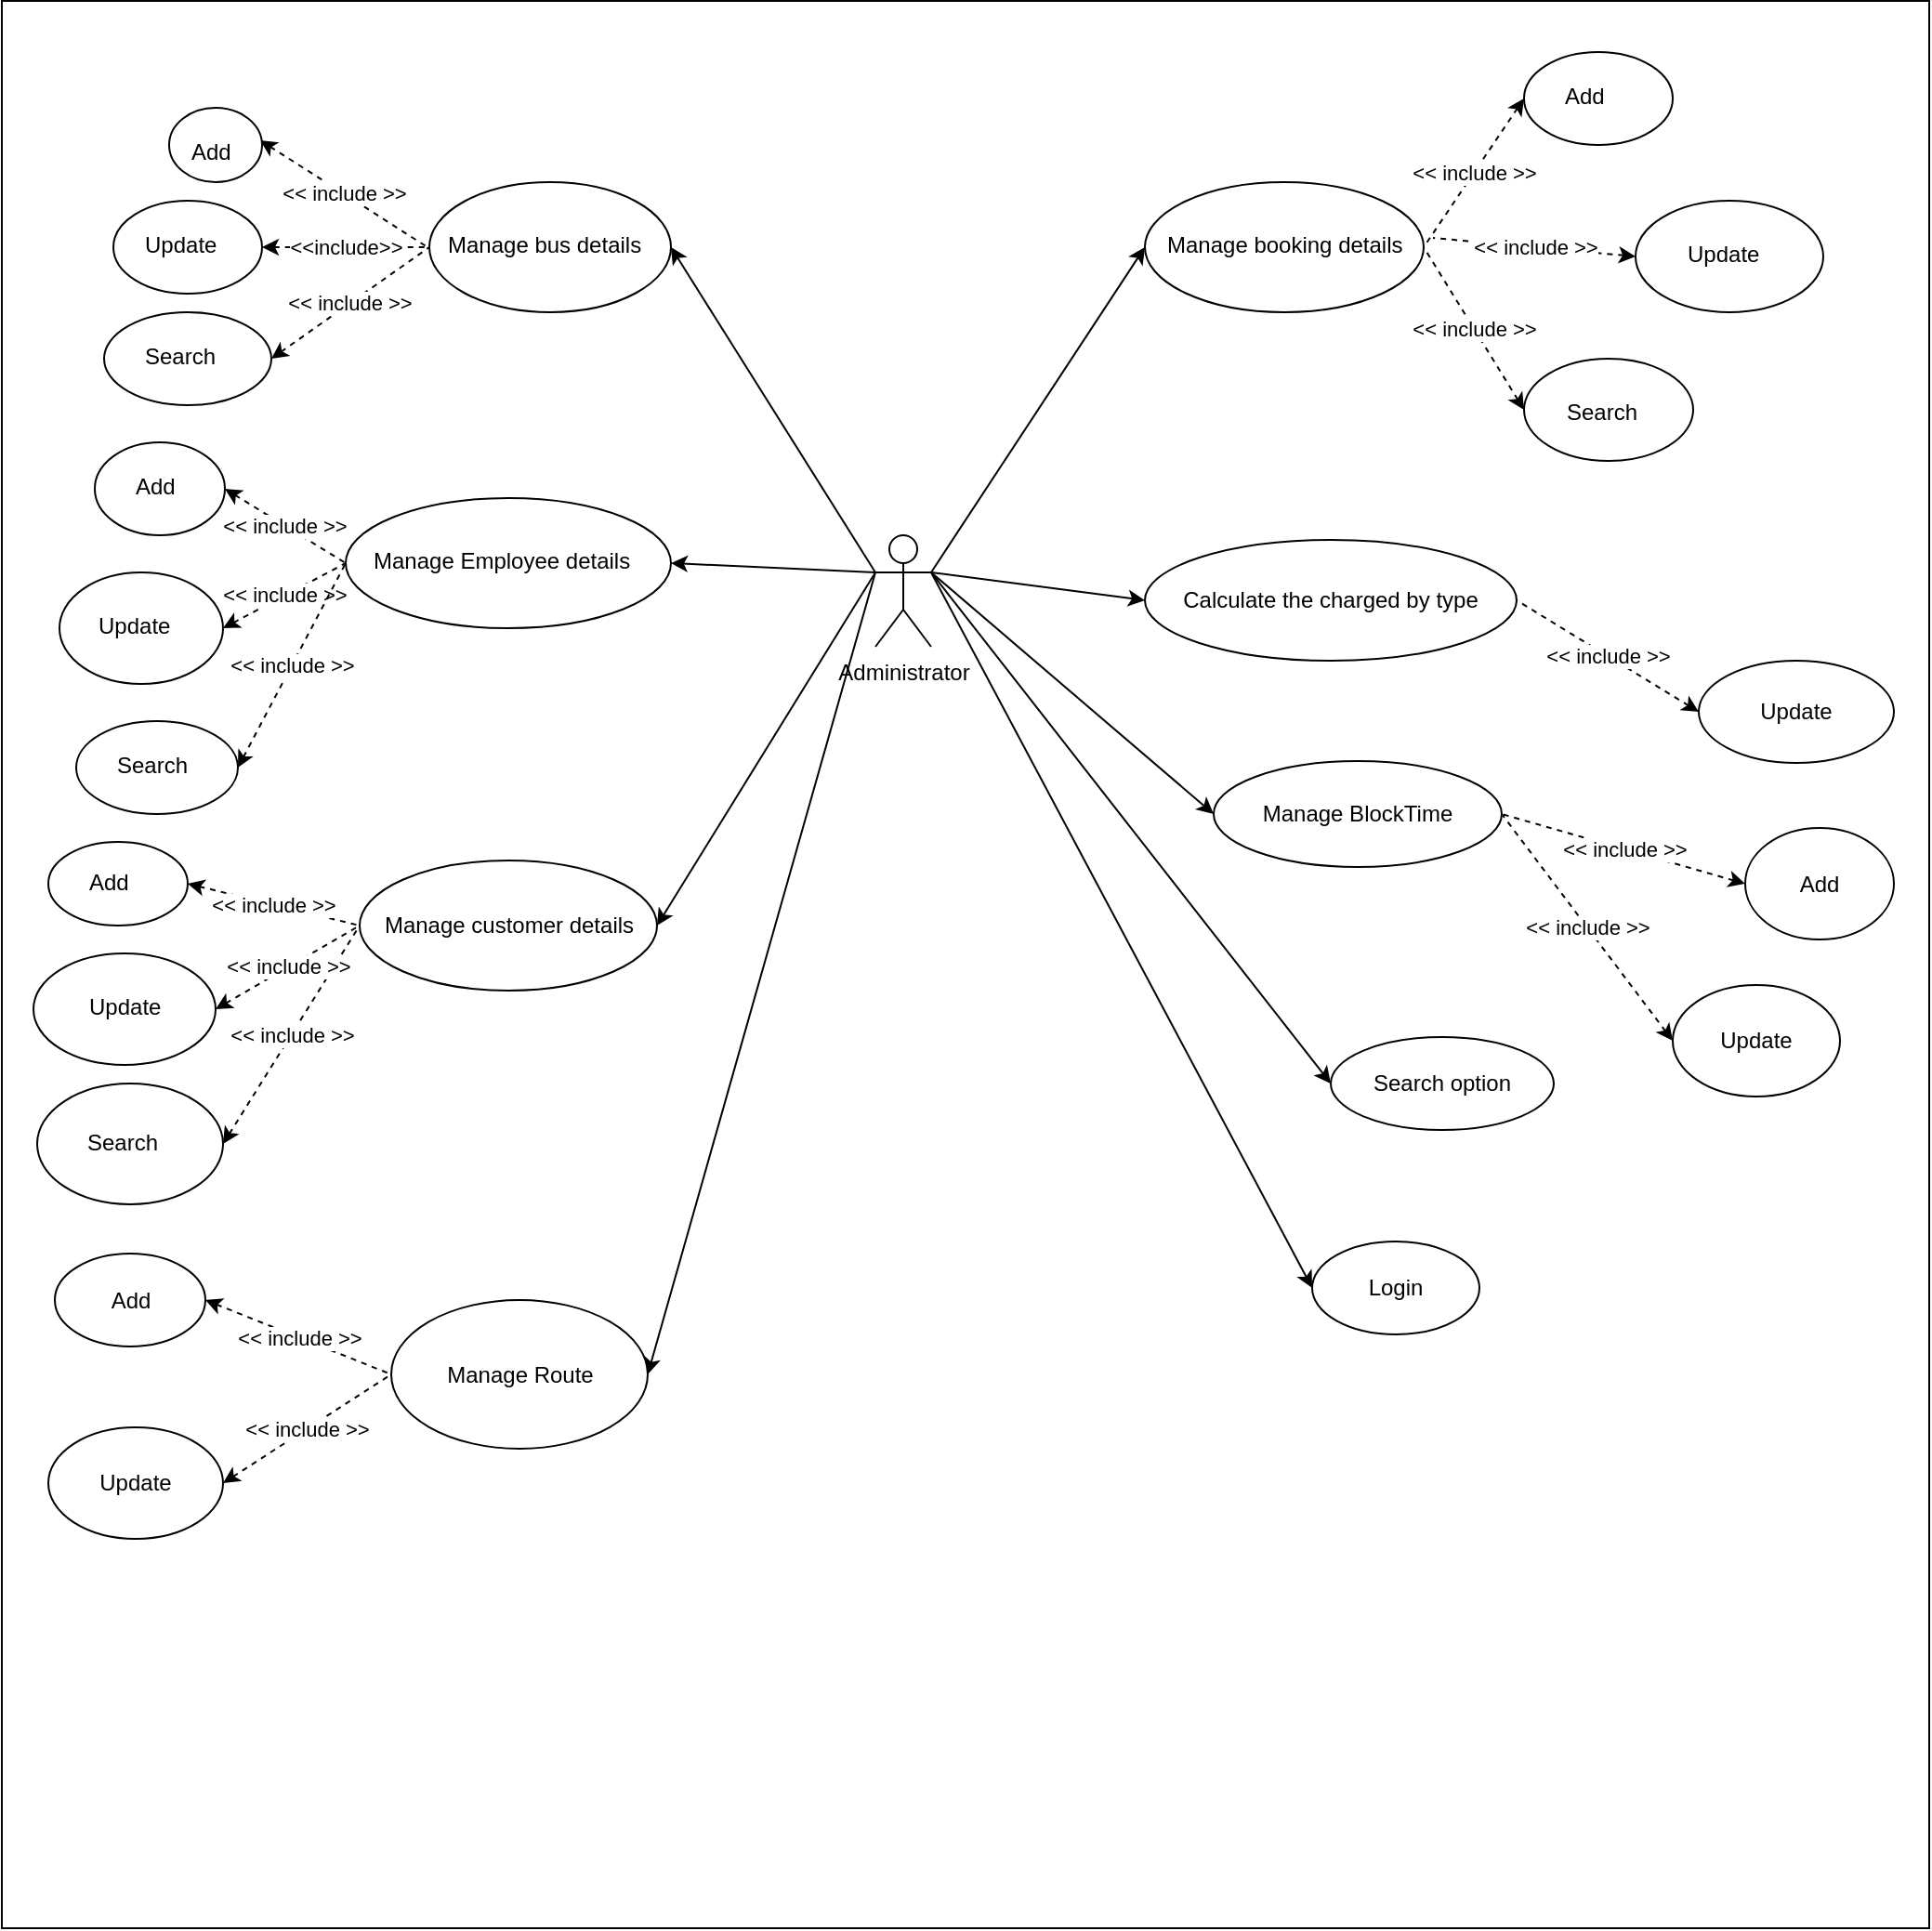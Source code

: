 <mxfile version="12.1.9" type="device" pages="1"><diagram id="KGZ25tUmdtfpaK35A5GJ" name="Use Case Administrator"><mxGraphModel dx="1874" dy="566" grid="1" gridSize="10" guides="1" tooltips="1" connect="1" arrows="1" fold="1" page="1" pageScale="1" pageWidth="850" pageHeight="1100" math="0" shadow="0"><root><mxCell id="0"/><mxCell id="1" parent="0"/><mxCell id="w3fNDfJdYl4mkdTMf16w-3" value="" style="whiteSpace=wrap;html=1;aspect=fixed;" parent="1" vertex="1"><mxGeometry x="-10" y="62.5" width="1037" height="1037" as="geometry"/></mxCell><mxCell id="w3fNDfJdYl4mkdTMf16w-6" value="Administrator" style="shape=umlActor;verticalLabelPosition=bottom;labelBackgroundColor=#ffffff;verticalAlign=top;html=1;outlineConnect=0;" parent="1" vertex="1"><mxGeometry x="460" y="350" width="30" height="60" as="geometry"/></mxCell><mxCell id="w3fNDfJdYl4mkdTMf16w-7" value="" style="endArrow=classic;html=1;exitX=0;exitY=0.333;exitDx=0;exitDy=0;exitPerimeter=0;entryX=1;entryY=0.5;entryDx=0;entryDy=0;" parent="1" source="w3fNDfJdYl4mkdTMf16w-6" target="w3fNDfJdYl4mkdTMf16w-8" edge="1"><mxGeometry width="50" height="50" relative="1" as="geometry"><mxPoint x="290" y="330" as="sourcePoint"/><mxPoint x="340" y="280" as="targetPoint"/></mxGeometry></mxCell><mxCell id="w3fNDfJdYl4mkdTMf16w-8" value="" style="ellipse;whiteSpace=wrap;html=1;" parent="1" vertex="1"><mxGeometry x="220" y="160" width="130" height="70" as="geometry"/></mxCell><mxCell id="w3fNDfJdYl4mkdTMf16w-10" value="Manage bus details" style="text;html=1;" parent="1" vertex="1"><mxGeometry x="227.5" y="180" width="115" height="30" as="geometry"/></mxCell><mxCell id="w3fNDfJdYl4mkdTMf16w-11" value="&amp;lt;&amp;lt; include &amp;gt;&amp;gt;" style="endArrow=none;dashed=1;html=1;exitX=1;exitY=0.25;exitDx=0;exitDy=0;entryX=0;entryY=0.5;entryDx=0;entryDy=0;startArrow=classic;startFill=1;" parent="1" edge="1"><mxGeometry width="50" height="50" relative="1" as="geometry"><mxPoint x="129" y="137.5" as="sourcePoint"/><mxPoint x="219" y="195" as="targetPoint"/></mxGeometry></mxCell><mxCell id="w3fNDfJdYl4mkdTMf16w-12" value="&amp;lt;&amp;lt;include&amp;gt;&amp;gt;" style="endArrow=none;dashed=1;html=1;exitX=1;exitY=0.5;exitDx=0;exitDy=0;entryX=0;entryY=0.5;entryDx=0;entryDy=0;startArrow=classic;startFill=1;" parent="1" source="w3fNDfJdYl4mkdTMf16w-15" target="w3fNDfJdYl4mkdTMf16w-8" edge="1"><mxGeometry width="50" height="50" relative="1" as="geometry"><mxPoint x="260" y="450" as="sourcePoint"/><mxPoint x="310" y="400" as="targetPoint"/></mxGeometry></mxCell><mxCell id="w3fNDfJdYl4mkdTMf16w-13" value="&amp;lt;&amp;lt; include &amp;gt;&amp;gt;" style="endArrow=none;dashed=1;html=1;exitX=1;exitY=0.5;exitDx=0;exitDy=0;entryX=0;entryY=0.5;entryDx=0;entryDy=0;startArrow=classic;startFill=1;" parent="1" source="w3fNDfJdYl4mkdTMf16w-16" target="w3fNDfJdYl4mkdTMf16w-8" edge="1"><mxGeometry width="50" height="50" relative="1" as="geometry"><mxPoint x="220" y="600" as="sourcePoint"/><mxPoint x="270" y="550" as="targetPoint"/></mxGeometry></mxCell><mxCell id="w3fNDfJdYl4mkdTMf16w-14" value="" style="ellipse;whiteSpace=wrap;html=1;" parent="1" vertex="1"><mxGeometry x="80" y="120" width="50" height="40" as="geometry"/></mxCell><mxCell id="w3fNDfJdYl4mkdTMf16w-15" value="" style="ellipse;whiteSpace=wrap;html=1;" parent="1" vertex="1"><mxGeometry x="50" y="170" width="80" height="50" as="geometry"/></mxCell><mxCell id="w3fNDfJdYl4mkdTMf16w-16" value="" style="ellipse;whiteSpace=wrap;html=1;" parent="1" vertex="1"><mxGeometry x="45" y="230" width="90" height="50" as="geometry"/></mxCell><mxCell id="w3fNDfJdYl4mkdTMf16w-17" value="Add" style="text;html=1;" parent="1" vertex="1"><mxGeometry x="90" y="130" width="40" height="30" as="geometry"/></mxCell><mxCell id="w3fNDfJdYl4mkdTMf16w-18" value="Update" style="text;html=1;" parent="1" vertex="1"><mxGeometry x="65" y="180" width="50" height="30" as="geometry"/></mxCell><mxCell id="w3fNDfJdYl4mkdTMf16w-19" value="Search" style="text;html=1;" parent="1" vertex="1"><mxGeometry x="65" y="240" width="50" height="30" as="geometry"/></mxCell><mxCell id="w3fNDfJdYl4mkdTMf16w-22" value="" style="ellipse;whiteSpace=wrap;html=1;" parent="1" vertex="1"><mxGeometry x="175" y="330" width="175" height="70" as="geometry"/></mxCell><mxCell id="w3fNDfJdYl4mkdTMf16w-23" value="Manage Employee details" style="text;html=1;" parent="1" vertex="1"><mxGeometry x="187.5" y="350" width="150" height="30" as="geometry"/></mxCell><mxCell id="w3fNDfJdYl4mkdTMf16w-25" value="" style="endArrow=classic;html=1;exitX=0;exitY=0.333;exitDx=0;exitDy=0;exitPerimeter=0;entryX=1;entryY=0.5;entryDx=0;entryDy=0;" parent="1" source="w3fNDfJdYl4mkdTMf16w-6" target="w3fNDfJdYl4mkdTMf16w-22" edge="1"><mxGeometry width="50" height="50" relative="1" as="geometry"><mxPoint x="160" y="610" as="sourcePoint"/><mxPoint x="210" y="560" as="targetPoint"/></mxGeometry></mxCell><mxCell id="w3fNDfJdYl4mkdTMf16w-26" value="" style="ellipse;whiteSpace=wrap;html=1;" parent="1" vertex="1"><mxGeometry x="40" y="300" width="70" height="50" as="geometry"/></mxCell><mxCell id="w3fNDfJdYl4mkdTMf16w-27" value="" style="ellipse;whiteSpace=wrap;html=1;" parent="1" vertex="1"><mxGeometry x="21" y="370" width="88" height="60" as="geometry"/></mxCell><mxCell id="w3fNDfJdYl4mkdTMf16w-28" value="" style="ellipse;whiteSpace=wrap;html=1;" parent="1" vertex="1"><mxGeometry x="30" y="450" width="87" height="50" as="geometry"/></mxCell><mxCell id="w3fNDfJdYl4mkdTMf16w-30" value="Add" style="text;html=1;" parent="1" vertex="1"><mxGeometry x="60" y="310" width="40" height="30" as="geometry"/></mxCell><mxCell id="w3fNDfJdYl4mkdTMf16w-31" value="Update" style="text;html=1;" parent="1" vertex="1"><mxGeometry x="40" y="385" width="50" height="30" as="geometry"/></mxCell><mxCell id="w3fNDfJdYl4mkdTMf16w-32" value="Search" style="text;html=1;" parent="1" vertex="1"><mxGeometry x="50" y="460" width="50" height="30" as="geometry"/></mxCell><mxCell id="w3fNDfJdYl4mkdTMf16w-36" value="&amp;lt;&amp;lt; include &amp;gt;&amp;gt;" style="endArrow=none;dashed=1;html=1;entryX=0;entryY=0.5;entryDx=0;entryDy=0;exitX=1;exitY=0.5;exitDx=0;exitDy=0;startArrow=classic;startFill=1;" parent="1" source="w3fNDfJdYl4mkdTMf16w-26" target="w3fNDfJdYl4mkdTMf16w-22" edge="1"><mxGeometry width="50" height="50" relative="1" as="geometry"><mxPoint x="170" y="480" as="sourcePoint"/><mxPoint x="220" y="430" as="targetPoint"/></mxGeometry></mxCell><mxCell id="w3fNDfJdYl4mkdTMf16w-37" value="&amp;lt;&amp;lt; include &amp;gt;&amp;gt;" style="endArrow=none;dashed=1;html=1;entryX=0;entryY=0.5;entryDx=0;entryDy=0;exitX=1;exitY=0.5;exitDx=0;exitDy=0;startArrow=classic;startFill=1;" parent="1" source="w3fNDfJdYl4mkdTMf16w-27" target="w3fNDfJdYl4mkdTMf16w-22" edge="1"><mxGeometry width="50" height="50" relative="1" as="geometry"><mxPoint x="120" y="520" as="sourcePoint"/><mxPoint x="170" y="470" as="targetPoint"/></mxGeometry></mxCell><mxCell id="w3fNDfJdYl4mkdTMf16w-38" value="&amp;lt;&amp;lt; include &amp;gt;&amp;gt;" style="endArrow=none;dashed=1;html=1;exitX=1;exitY=0.5;exitDx=0;exitDy=0;entryX=0;entryY=0.5;entryDx=0;entryDy=0;startArrow=classic;startFill=1;" parent="1" source="w3fNDfJdYl4mkdTMf16w-28" target="w3fNDfJdYl4mkdTMf16w-22" edge="1"><mxGeometry width="50" height="50" relative="1" as="geometry"><mxPoint x="200" y="560" as="sourcePoint"/><mxPoint x="250" y="510" as="targetPoint"/></mxGeometry></mxCell><mxCell id="w3fNDfJdYl4mkdTMf16w-39" value="&lt;span style=&quot;text-align: left&quot;&gt;Manage customer details&lt;/span&gt;" style="ellipse;whiteSpace=wrap;html=1;" parent="1" vertex="1"><mxGeometry x="182.5" y="525" width="160" height="70" as="geometry"/></mxCell><mxCell id="w3fNDfJdYl4mkdTMf16w-41" value="" style="endArrow=classic;html=1;entryX=1;entryY=0.5;entryDx=0;entryDy=0;exitX=0;exitY=0.333;exitDx=0;exitDy=0;exitPerimeter=0;" parent="1" source="w3fNDfJdYl4mkdTMf16w-6" target="w3fNDfJdYl4mkdTMf16w-39" edge="1"><mxGeometry width="50" height="50" relative="1" as="geometry"><mxPoint x="370" y="590" as="sourcePoint"/><mxPoint x="420" y="540" as="targetPoint"/></mxGeometry></mxCell><mxCell id="w3fNDfJdYl4mkdTMf16w-42" value="" style="ellipse;whiteSpace=wrap;html=1;" parent="1" vertex="1"><mxGeometry x="7" y="575" width="98" height="60" as="geometry"/></mxCell><mxCell id="w3fNDfJdYl4mkdTMf16w-43" value="" style="ellipse;whiteSpace=wrap;html=1;" parent="1" vertex="1"><mxGeometry x="9" y="645" width="100" height="65" as="geometry"/></mxCell><mxCell id="w3fNDfJdYl4mkdTMf16w-44" value="" style="ellipse;whiteSpace=wrap;html=1;" parent="1" vertex="1"><mxGeometry x="15" y="515" width="75" height="45" as="geometry"/></mxCell><mxCell id="w3fNDfJdYl4mkdTMf16w-45" value="Add" style="text;html=1;" parent="1" vertex="1"><mxGeometry x="35" y="522.5" width="40" height="30" as="geometry"/></mxCell><mxCell id="w3fNDfJdYl4mkdTMf16w-46" value="Update" style="text;html=1;" parent="1" vertex="1"><mxGeometry x="35" y="590" width="50" height="30" as="geometry"/></mxCell><mxCell id="w3fNDfJdYl4mkdTMf16w-47" value="Search" style="text;html=1;" parent="1" vertex="1"><mxGeometry x="34" y="662.5" width="50" height="30" as="geometry"/></mxCell><mxCell id="w3fNDfJdYl4mkdTMf16w-48" value="&amp;lt;&amp;lt; include &amp;gt;&amp;gt;" style="endArrow=none;dashed=1;html=1;exitX=1;exitY=0.5;exitDx=0;exitDy=0;entryX=0;entryY=0.5;entryDx=0;entryDy=0;startArrow=classic;startFill=1;" parent="1" source="w3fNDfJdYl4mkdTMf16w-44" target="w3fNDfJdYl4mkdTMf16w-39" edge="1"><mxGeometry width="50" height="50" relative="1" as="geometry"><mxPoint x="140" y="710" as="sourcePoint"/><mxPoint x="190" y="660" as="targetPoint"/></mxGeometry></mxCell><mxCell id="w3fNDfJdYl4mkdTMf16w-49" value="&amp;lt;&amp;lt; include &amp;gt;&amp;gt;" style="endArrow=none;dashed=1;html=1;exitX=1;exitY=0.5;exitDx=0;exitDy=0;entryX=0;entryY=0.5;entryDx=0;entryDy=0;startArrow=classic;startFill=1;" parent="1" source="w3fNDfJdYl4mkdTMf16w-43" target="w3fNDfJdYl4mkdTMf16w-39" edge="1"><mxGeometry width="50" height="50" relative="1" as="geometry"><mxPoint x="202.5" y="695" as="sourcePoint"/><mxPoint x="252.5" y="645" as="targetPoint"/></mxGeometry></mxCell><mxCell id="w3fNDfJdYl4mkdTMf16w-50" value="&amp;lt;&amp;lt; include &amp;gt;&amp;gt;" style="endArrow=none;dashed=1;html=1;entryX=0;entryY=0.5;entryDx=0;entryDy=0;exitX=1;exitY=0.5;exitDx=0;exitDy=0;startArrow=classic;startFill=1;" parent="1" source="w3fNDfJdYl4mkdTMf16w-42" target="w3fNDfJdYl4mkdTMf16w-39" edge="1"><mxGeometry width="50" height="50" relative="1" as="geometry"><mxPoint x="100" y="830" as="sourcePoint"/><mxPoint x="150" y="780" as="targetPoint"/></mxGeometry></mxCell><mxCell id="w3fNDfJdYl4mkdTMf16w-51" value="" style="endArrow=classic;html=1;entryX=0;entryY=0.5;entryDx=0;entryDy=0;exitX=1;exitY=0.333;exitDx=0;exitDy=0;exitPerimeter=0;" parent="1" source="w3fNDfJdYl4mkdTMf16w-6" target="w3fNDfJdYl4mkdTMf16w-52" edge="1"><mxGeometry width="50" height="50" relative="1" as="geometry"><mxPoint x="490" y="370" as="sourcePoint"/><mxPoint x="540" y="320" as="targetPoint"/></mxGeometry></mxCell><mxCell id="w3fNDfJdYl4mkdTMf16w-52" value="Login" style="ellipse;whiteSpace=wrap;html=1;" parent="1" vertex="1"><mxGeometry x="695" y="730" width="90" height="50" as="geometry"/></mxCell><mxCell id="w3fNDfJdYl4mkdTMf16w-54" value="" style="ellipse;whiteSpace=wrap;html=1;" parent="1" vertex="1"><mxGeometry x="605" y="160" width="150" height="70" as="geometry"/></mxCell><mxCell id="w3fNDfJdYl4mkdTMf16w-55" value="Manage booking details" style="text;html=1;" parent="1" vertex="1"><mxGeometry x="615" y="180" width="125" height="30" as="geometry"/></mxCell><mxCell id="w3fNDfJdYl4mkdTMf16w-56" value="" style="endArrow=classic;html=1;exitX=1;exitY=0.333;exitDx=0;exitDy=0;exitPerimeter=0;entryX=0;entryY=0.5;entryDx=0;entryDy=0;" parent="1" source="w3fNDfJdYl4mkdTMf16w-6" target="w3fNDfJdYl4mkdTMf16w-54" edge="1"><mxGeometry width="50" height="50" relative="1" as="geometry"><mxPoint x="540" y="380" as="sourcePoint"/><mxPoint x="590" y="330" as="targetPoint"/></mxGeometry></mxCell><mxCell id="w3fNDfJdYl4mkdTMf16w-57" value="" style="ellipse;whiteSpace=wrap;html=1;" parent="1" vertex="1"><mxGeometry x="809" y="90" width="80" height="50" as="geometry"/></mxCell><mxCell id="w3fNDfJdYl4mkdTMf16w-59" value="" style="ellipse;whiteSpace=wrap;html=1;" parent="1" vertex="1"><mxGeometry x="809" y="255" width="91" height="55" as="geometry"/></mxCell><mxCell id="w3fNDfJdYl4mkdTMf16w-60" value="Add" style="text;html=1;" parent="1" vertex="1"><mxGeometry x="829" y="100" width="40" height="30" as="geometry"/></mxCell><mxCell id="w3fNDfJdYl4mkdTMf16w-64" value="&amp;lt;&amp;lt; include &amp;gt;&amp;gt;" style="endArrow=none;dashed=1;html=1;entryX=1;entryY=0.5;entryDx=0;entryDy=0;startArrow=classic;startFill=1;exitX=0;exitY=0.5;exitDx=0;exitDy=0;" parent="1" source="w3fNDfJdYl4mkdTMf16w-57" target="w3fNDfJdYl4mkdTMf16w-54" edge="1"><mxGeometry width="50" height="50" relative="1" as="geometry"><mxPoint x="810" y="120" as="sourcePoint"/><mxPoint x="810" y="250" as="targetPoint"/></mxGeometry></mxCell><mxCell id="w3fNDfJdYl4mkdTMf16w-65" value="" style="ellipse;whiteSpace=wrap;html=1;" parent="1" vertex="1"><mxGeometry x="869" y="170" width="101" height="60" as="geometry"/></mxCell><mxCell id="w3fNDfJdYl4mkdTMf16w-66" value="&amp;lt;&amp;lt; include &amp;gt;&amp;gt;" style="endArrow=none;dashed=1;html=1;exitX=0;exitY=0.5;exitDx=0;exitDy=0;startArrow=classic;startFill=1;" parent="1" source="w3fNDfJdYl4mkdTMf16w-65" edge="1"><mxGeometry width="50" height="50" relative="1" as="geometry"><mxPoint x="710" y="350" as="sourcePoint"/><mxPoint x="760" y="190" as="targetPoint"/></mxGeometry></mxCell><mxCell id="w3fNDfJdYl4mkdTMf16w-67" value="Update" style="text;html=1;" parent="1" vertex="1"><mxGeometry x="894.5" y="185" width="50" height="30" as="geometry"/></mxCell><mxCell id="w3fNDfJdYl4mkdTMf16w-68" value="&amp;lt;&amp;lt; include &amp;gt;&amp;gt;" style="endArrow=none;dashed=1;html=1;entryX=1;entryY=0.5;entryDx=0;entryDy=0;exitX=0;exitY=0.5;exitDx=0;exitDy=0;startArrow=classic;startFill=1;" parent="1" source="w3fNDfJdYl4mkdTMf16w-59" target="w3fNDfJdYl4mkdTMf16w-54" edge="1"><mxGeometry width="50" height="50" relative="1" as="geometry"><mxPoint x="650" y="310" as="sourcePoint"/><mxPoint x="700" y="260" as="targetPoint"/></mxGeometry></mxCell><mxCell id="w3fNDfJdYl4mkdTMf16w-69" value="Search" style="text;html=1;" parent="1" vertex="1"><mxGeometry x="829.5" y="270" width="50" height="30" as="geometry"/></mxCell><mxCell id="w3fNDfJdYl4mkdTMf16w-83" value="&lt;span style=&quot;text-align: left&quot;&gt;Calculate the charged by type&lt;/span&gt;" style="ellipse;whiteSpace=wrap;html=1;" parent="1" vertex="1"><mxGeometry x="605" y="352.5" width="200" height="65" as="geometry"/></mxCell><mxCell id="w3fNDfJdYl4mkdTMf16w-84" value="" style="endArrow=classic;html=1;entryX=0;entryY=0.5;entryDx=0;entryDy=0;" parent="1" target="w3fNDfJdYl4mkdTMf16w-83" edge="1"><mxGeometry width="50" height="50" relative="1" as="geometry"><mxPoint x="490" y="370" as="sourcePoint"/><mxPoint x="630" y="460" as="targetPoint"/></mxGeometry></mxCell><mxCell id="w3fNDfJdYl4mkdTMf16w-86" value="&amp;lt;&amp;lt; include &amp;gt;&amp;gt;" style="endArrow=none;dashed=1;html=1;exitX=0;exitY=0.5;exitDx=0;exitDy=0;entryX=1;entryY=0.5;entryDx=0;entryDy=0;startArrow=classic;startFill=1;" parent="1" source="w3fNDfJdYl4mkdTMf16w-87" target="w3fNDfJdYl4mkdTMf16w-83" edge="1"><mxGeometry width="50" height="50" relative="1" as="geometry"><mxPoint x="740" y="640" as="sourcePoint"/><mxPoint x="790" y="590" as="targetPoint"/></mxGeometry></mxCell><mxCell id="w3fNDfJdYl4mkdTMf16w-87" value="&lt;span style=&quot;text-align: left&quot;&gt;Update&lt;/span&gt;" style="ellipse;whiteSpace=wrap;html=1;" parent="1" vertex="1"><mxGeometry x="903" y="417.5" width="105" height="55" as="geometry"/></mxCell><mxCell id="w3fNDfJdYl4mkdTMf16w-89" value="&lt;span style=&quot;text-align: left&quot;&gt;Manage BlockTime&lt;/span&gt;" style="ellipse;whiteSpace=wrap;html=1;" parent="1" vertex="1"><mxGeometry x="642" y="471.5" width="155" height="57" as="geometry"/></mxCell><mxCell id="w3fNDfJdYl4mkdTMf16w-91" value="" style="endArrow=classic;html=1;entryX=0;entryY=0.5;entryDx=0;entryDy=0;exitX=1;exitY=0.333;exitDx=0;exitDy=0;exitPerimeter=0;" parent="1" source="w3fNDfJdYl4mkdTMf16w-6" target="w3fNDfJdYl4mkdTMf16w-89" edge="1"><mxGeometry width="50" height="50" relative="1" as="geometry"><mxPoint x="500" y="380" as="sourcePoint"/><mxPoint x="670" y="570" as="targetPoint"/></mxGeometry></mxCell><mxCell id="w3fNDfJdYl4mkdTMf16w-92" value="&amp;lt;&amp;lt; include &amp;gt;&amp;gt;" style="endArrow=none;dashed=1;html=1;exitX=0;exitY=0.5;exitDx=0;exitDy=0;entryX=1;entryY=0.5;entryDx=0;entryDy=0;startArrow=classic;startFill=1;" parent="1" source="w3fNDfJdYl4mkdTMf16w-94" target="w3fNDfJdYl4mkdTMf16w-89" edge="1"><mxGeometry width="50" height="50" relative="1" as="geometry"><mxPoint x="890" y="710" as="sourcePoint"/><mxPoint x="940" y="660" as="targetPoint"/></mxGeometry></mxCell><mxCell id="w3fNDfJdYl4mkdTMf16w-93" value="&amp;lt;&amp;lt; include &amp;gt;&amp;gt;" style="endArrow=none;dashed=1;html=1;exitX=0;exitY=0.5;exitDx=0;exitDy=0;entryX=1;entryY=0.5;entryDx=0;entryDy=0;startArrow=classic;startFill=1;" parent="1" source="w3fNDfJdYl4mkdTMf16w-95" target="w3fNDfJdYl4mkdTMf16w-89" edge="1"><mxGeometry width="50" height="50" relative="1" as="geometry"><mxPoint x="870" y="830" as="sourcePoint"/><mxPoint x="920" y="780" as="targetPoint"/></mxGeometry></mxCell><mxCell id="w3fNDfJdYl4mkdTMf16w-94" value="Add" style="ellipse;whiteSpace=wrap;html=1;" parent="1" vertex="1"><mxGeometry x="928" y="507.5" width="80" height="60" as="geometry"/></mxCell><mxCell id="w3fNDfJdYl4mkdTMf16w-95" value="Update" style="ellipse;whiteSpace=wrap;html=1;" parent="1" vertex="1"><mxGeometry x="889" y="592" width="90" height="60" as="geometry"/></mxCell><mxCell id="w3fNDfJdYl4mkdTMf16w-96" value="Manage Route" style="ellipse;whiteSpace=wrap;html=1;" parent="1" vertex="1"><mxGeometry x="199.5" y="761.5" width="138" height="80" as="geometry"/></mxCell><mxCell id="w3fNDfJdYl4mkdTMf16w-97" value="" style="endArrow=classic;html=1;entryX=1;entryY=0.5;entryDx=0;entryDy=0;exitX=0;exitY=0.333;exitDx=0;exitDy=0;exitPerimeter=0;" parent="1" source="w3fNDfJdYl4mkdTMf16w-6" target="w3fNDfJdYl4mkdTMf16w-96" edge="1"><mxGeometry width="50" height="50" relative="1" as="geometry"><mxPoint x="350" y="710" as="sourcePoint"/><mxPoint x="400" y="660" as="targetPoint"/></mxGeometry></mxCell><mxCell id="w3fNDfJdYl4mkdTMf16w-98" value="&amp;lt;&amp;lt; include &amp;gt;&amp;gt;" style="endArrow=none;dashed=1;html=1;exitX=1;exitY=0.5;exitDx=0;exitDy=0;entryX=0;entryY=0.5;entryDx=0;entryDy=0;startArrow=classic;startFill=1;" parent="1" source="w3fNDfJdYl4mkdTMf16w-99" target="w3fNDfJdYl4mkdTMf16w-96" edge="1"><mxGeometry width="50" height="50" relative="1" as="geometry"><mxPoint x="100" y="930" as="sourcePoint"/><mxPoint x="150" y="880" as="targetPoint"/></mxGeometry></mxCell><mxCell id="w3fNDfJdYl4mkdTMf16w-99" value="Add" style="ellipse;whiteSpace=wrap;html=1;" parent="1" vertex="1"><mxGeometry x="18.5" y="736.5" width="81" height="50" as="geometry"/></mxCell><mxCell id="w3fNDfJdYl4mkdTMf16w-100" value="Update" style="ellipse;whiteSpace=wrap;html=1;" parent="1" vertex="1"><mxGeometry x="15" y="830" width="94" height="60" as="geometry"/></mxCell><mxCell id="w3fNDfJdYl4mkdTMf16w-101" value="&amp;lt;&amp;lt; include &amp;gt;&amp;gt;" style="endArrow=none;dashed=1;html=1;entryX=0;entryY=0.5;entryDx=0;entryDy=0;startArrow=classic;startFill=1;exitX=1;exitY=0.5;exitDx=0;exitDy=0;" parent="1" source="w3fNDfJdYl4mkdTMf16w-100" target="w3fNDfJdYl4mkdTMf16w-96" edge="1"><mxGeometry width="50" height="50" relative="1" as="geometry"><mxPoint x="220" y="930" as="sourcePoint"/><mxPoint x="270" y="880" as="targetPoint"/></mxGeometry></mxCell><mxCell id="w3fNDfJdYl4mkdTMf16w-110" value="&lt;span style=&quot;text-align: left ; white-space: nowrap&quot;&gt;Search option&lt;/span&gt;" style="ellipse;whiteSpace=wrap;html=1;" parent="1" vertex="1"><mxGeometry x="705" y="620" width="120" height="50" as="geometry"/></mxCell><mxCell id="w3fNDfJdYl4mkdTMf16w-113" value="" style="endArrow=classic;html=1;exitX=1;exitY=0.333;exitDx=0;exitDy=0;exitPerimeter=0;entryX=0;entryY=0.5;entryDx=0;entryDy=0;" parent="1" source="w3fNDfJdYl4mkdTMf16w-6" target="w3fNDfJdYl4mkdTMf16w-110" edge="1"><mxGeometry width="50" height="50" relative="1" as="geometry"><mxPoint x="460" y="800" as="sourcePoint"/><mxPoint x="510" y="750" as="targetPoint"/></mxGeometry></mxCell></root></mxGraphModel></diagram></mxfile>